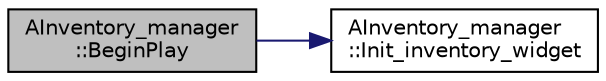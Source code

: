 digraph "AInventory_manager::BeginPlay"
{
 // LATEX_PDF_SIZE
  edge [fontname="Helvetica",fontsize="10",labelfontname="Helvetica",labelfontsize="10"];
  node [fontname="Helvetica",fontsize="10",shape=record];
  rankdir="LR";
  Node1 [label="AInventory_manager\l::BeginPlay",height=0.2,width=0.4,color="black", fillcolor="grey75", style="filled", fontcolor="black",tooltip=" "];
  Node1 -> Node2 [color="midnightblue",fontsize="10",style="solid",fontname="Helvetica"];
  Node2 [label="AInventory_manager\l::Init_inventory_widget",height=0.2,width=0.4,color="black", fillcolor="white", style="filled",URL="$class_a_inventory__manager.html#a6461a5c157ad9b8dcaf2fbc6a67b19d0",tooltip="인벤토리 위젯 초기화"];
}
